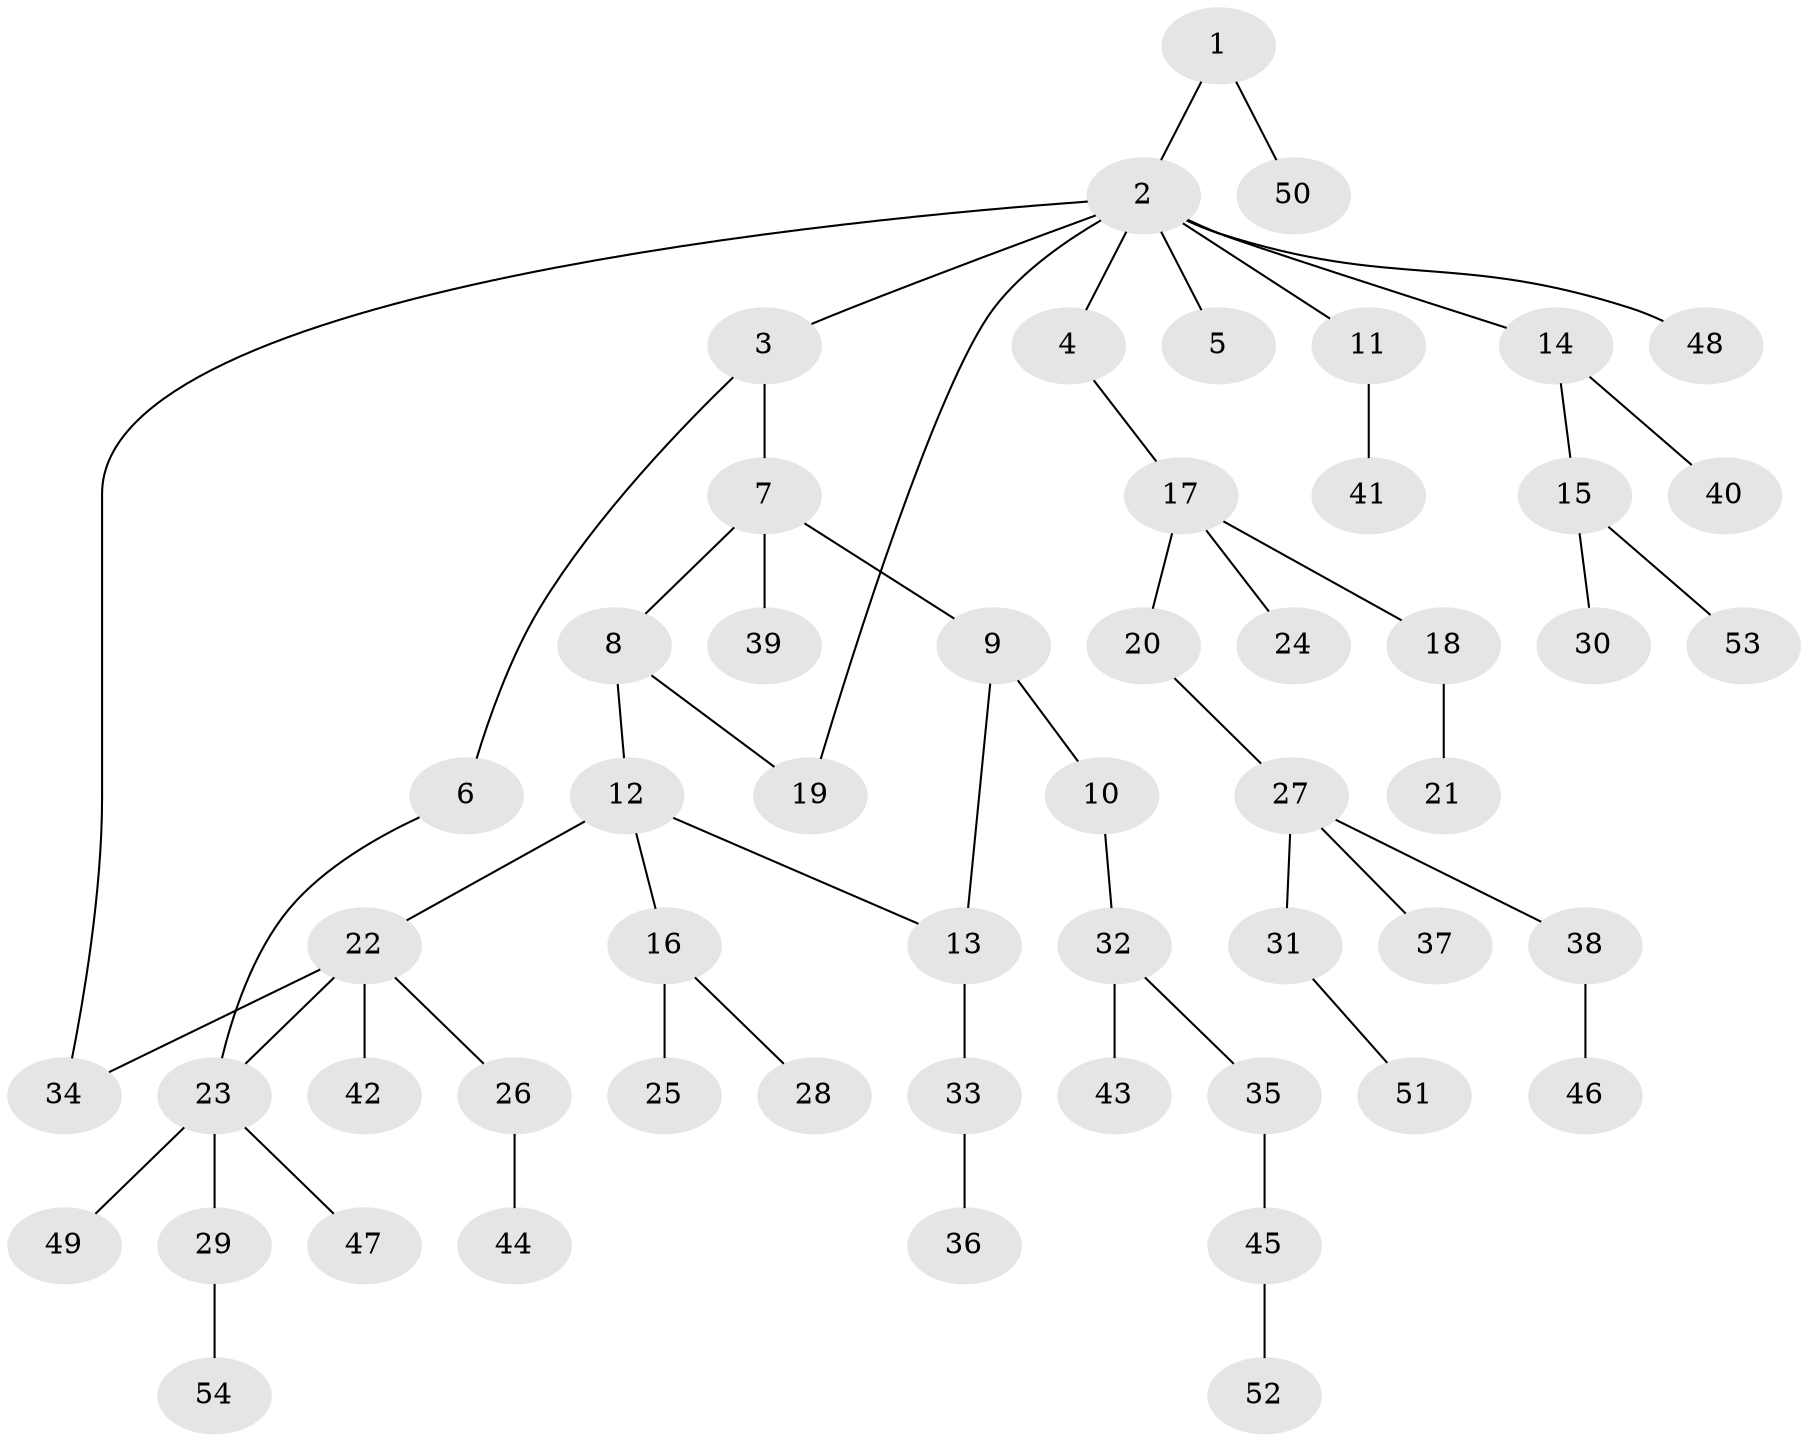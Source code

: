 // coarse degree distribution, {1: 0.4864864864864865, 8: 0.02702702702702703, 3: 0.10810810810810811, 4: 0.08108108108108109, 5: 0.02702702702702703, 2: 0.24324324324324326, 7: 0.02702702702702703}
// Generated by graph-tools (version 1.1) at 2025/23/03/03/25 07:23:31]
// undirected, 54 vertices, 57 edges
graph export_dot {
graph [start="1"]
  node [color=gray90,style=filled];
  1;
  2;
  3;
  4;
  5;
  6;
  7;
  8;
  9;
  10;
  11;
  12;
  13;
  14;
  15;
  16;
  17;
  18;
  19;
  20;
  21;
  22;
  23;
  24;
  25;
  26;
  27;
  28;
  29;
  30;
  31;
  32;
  33;
  34;
  35;
  36;
  37;
  38;
  39;
  40;
  41;
  42;
  43;
  44;
  45;
  46;
  47;
  48;
  49;
  50;
  51;
  52;
  53;
  54;
  1 -- 2;
  1 -- 50;
  2 -- 3;
  2 -- 4;
  2 -- 5;
  2 -- 11;
  2 -- 14;
  2 -- 19;
  2 -- 34;
  2 -- 48;
  3 -- 6;
  3 -- 7;
  4 -- 17;
  6 -- 23;
  7 -- 8;
  7 -- 9;
  7 -- 39;
  8 -- 12;
  8 -- 19;
  9 -- 10;
  9 -- 13;
  10 -- 32;
  11 -- 41;
  12 -- 16;
  12 -- 22;
  12 -- 13;
  13 -- 33;
  14 -- 15;
  14 -- 40;
  15 -- 30;
  15 -- 53;
  16 -- 25;
  16 -- 28;
  17 -- 18;
  17 -- 20;
  17 -- 24;
  18 -- 21;
  20 -- 27;
  22 -- 23;
  22 -- 26;
  22 -- 42;
  22 -- 34;
  23 -- 29;
  23 -- 47;
  23 -- 49;
  26 -- 44;
  27 -- 31;
  27 -- 37;
  27 -- 38;
  29 -- 54;
  31 -- 51;
  32 -- 35;
  32 -- 43;
  33 -- 36;
  35 -- 45;
  38 -- 46;
  45 -- 52;
}
